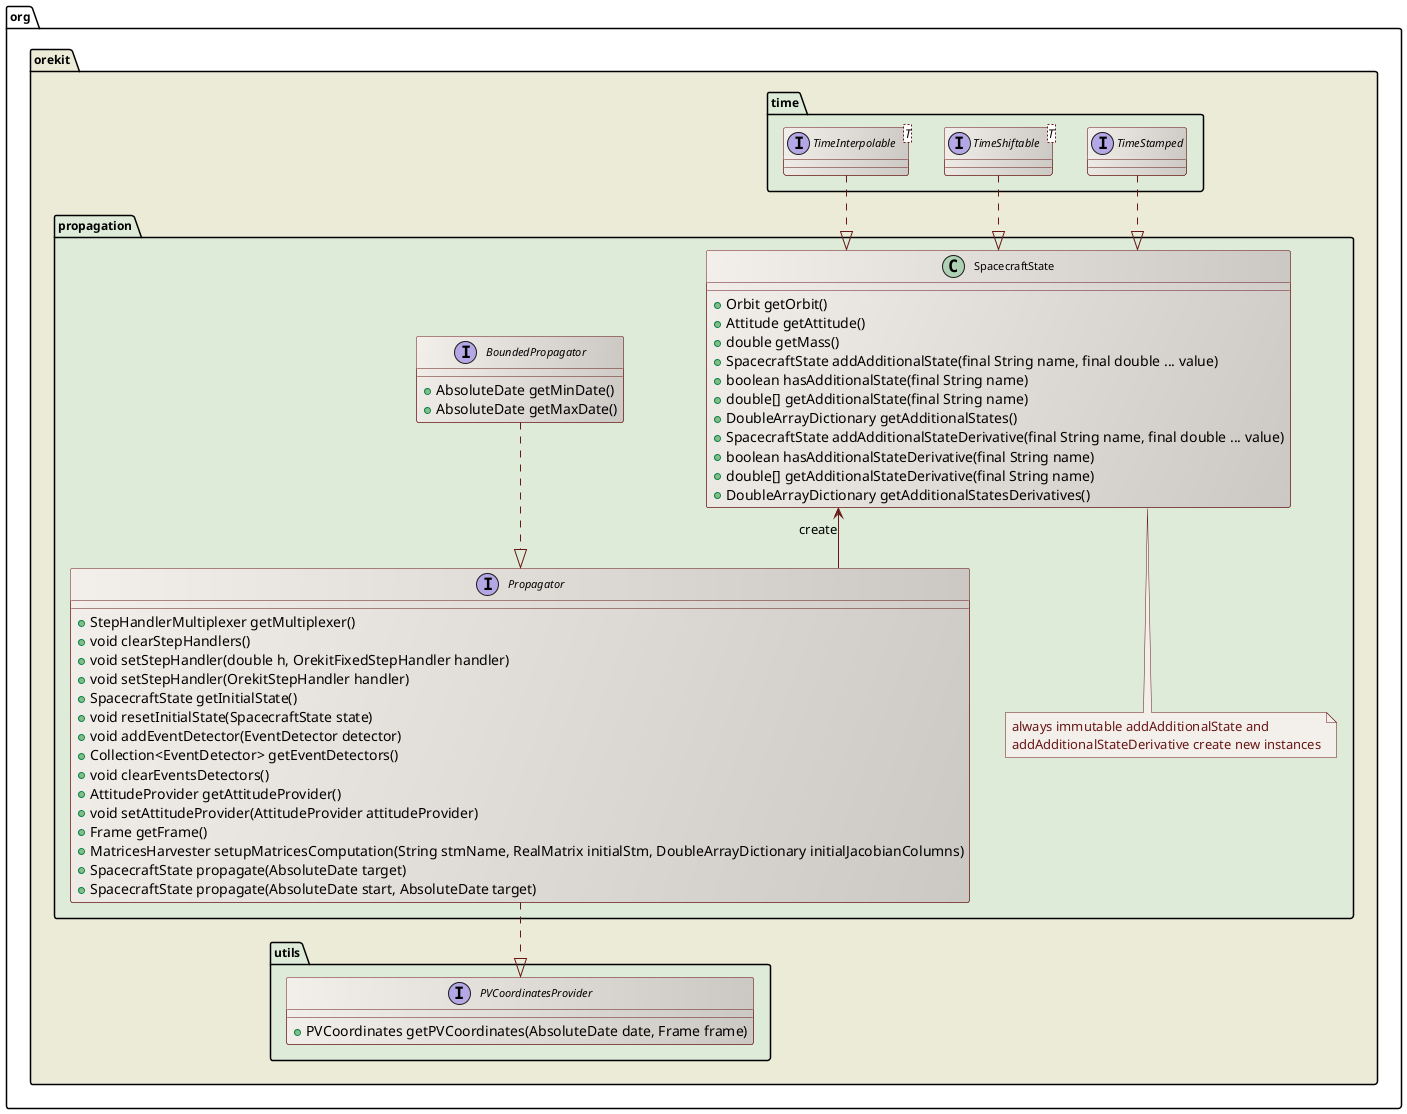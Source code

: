 ' Copyright 2002-2024 CS GROUP
' Licensed to CS GROUP (CS) under one or more
' contributor license agreements.  See the NOTICE file distributed with
' this work for additional information regarding copyright ownership.
' CS licenses this file to You under the Apache License, Version 2.0
' (the "License"); you may not use this file except in compliance with
' the License.  You may obtain a copy of the License at
'
'   http://www.apache.org/licenses/LICENSE-2.0
'
' Unless required by applicable law or agreed to in writing, software
' distributed under the License is distributed on an "AS IS" BASIS,
' WITHOUT WARRANTIES OR CONDITIONS OF ANY KIND, either express or implied.
' See the License for the specific language governing permissions and
' limitations under the License.
 
@startuml

  skinparam svek                  true
  skinparam ClassBackgroundColor  #F3EFEB/CCC9C5
  skinparam ClassArrowColor       #691616
  skinparam ClassBorderColor      #691616
  skinparam NoteBackgroundColor   #F3EFEB
  skinparam NoteBorderColor       #691616
  skinparam NoteFontColor         #691616
  skinparam ClassFontSize         11
  skinparam PackageFontSize       12
  skinparam linetype              ortho

  package org.orekit #ECEBD8 {

    package time #DDEBD8 {

      interface TimeStamped

      interface "TimeShiftable<T>" as TimeShiftable_T_

      interface "TimeInterpolable<T>" as TimeInterpolable_T_

    }

    package propagation #DDEBD8 {

      class SpacecraftState {
        +Orbit getOrbit()
        +Attitude getAttitude()
        +double getMass()
        +SpacecraftState addAdditionalState(final String name, final double ... value)
        +boolean hasAdditionalState(final String name)
        +double[] getAdditionalState(final String name)
        +DoubleArrayDictionary getAdditionalStates()
        +SpacecraftState addAdditionalStateDerivative(final String name, final double ... value)
        +boolean hasAdditionalStateDerivative(final String name)
        +double[] getAdditionalStateDerivative(final String name)
        +DoubleArrayDictionary getAdditionalStatesDerivatives()
      }
      note bottom
        always immutable addAdditionalState and
        addAdditionalStateDerivative create new instances
      end note

      interface BoundedPropagator {
        +AbsoluteDate getMinDate()
        +AbsoluteDate getMaxDate()
      }

      interface Propagator {
        +StepHandlerMultiplexer getMultiplexer()
        +void clearStepHandlers()
        +void setStepHandler(double h, OrekitFixedStepHandler handler)
        +void setStepHandler(OrekitStepHandler handler)
        +SpacecraftState getInitialState()
        +void resetInitialState(SpacecraftState state)
        +void addEventDetector(EventDetector detector)
        +Collection<EventDetector> getEventDetectors()
        +void clearEventsDetectors()
        +AttitudeProvider getAttitudeProvider()
        +void setAttitudeProvider(AttitudeProvider attitudeProvider)
        +Frame getFrame()
        +MatricesHarvester setupMatricesComputation(String stmName, RealMatrix initialStm, DoubleArrayDictionary initialJacobianColumns)
        +SpacecraftState propagate(AbsoluteDate target)
        +SpacecraftState propagate(AbsoluteDate start, AbsoluteDate target)
      }

      BoundedPropagator ..|> Propagator
      SpacecraftState <-- Propagator : create

     TimeStamped         ..|> SpacecraftState
     TimeShiftable_T_    ..|> SpacecraftState
     TimeInterpolable_T_ ..|> SpacecraftState

   }

    package utils #DDEBD8 {

      interface PVCoordinatesProvider {
        +PVCoordinates getPVCoordinates(AbsoluteDate date, Frame frame)
      }

      Propagator ..|> PVCoordinatesProvider
    }

 }

@enduml
